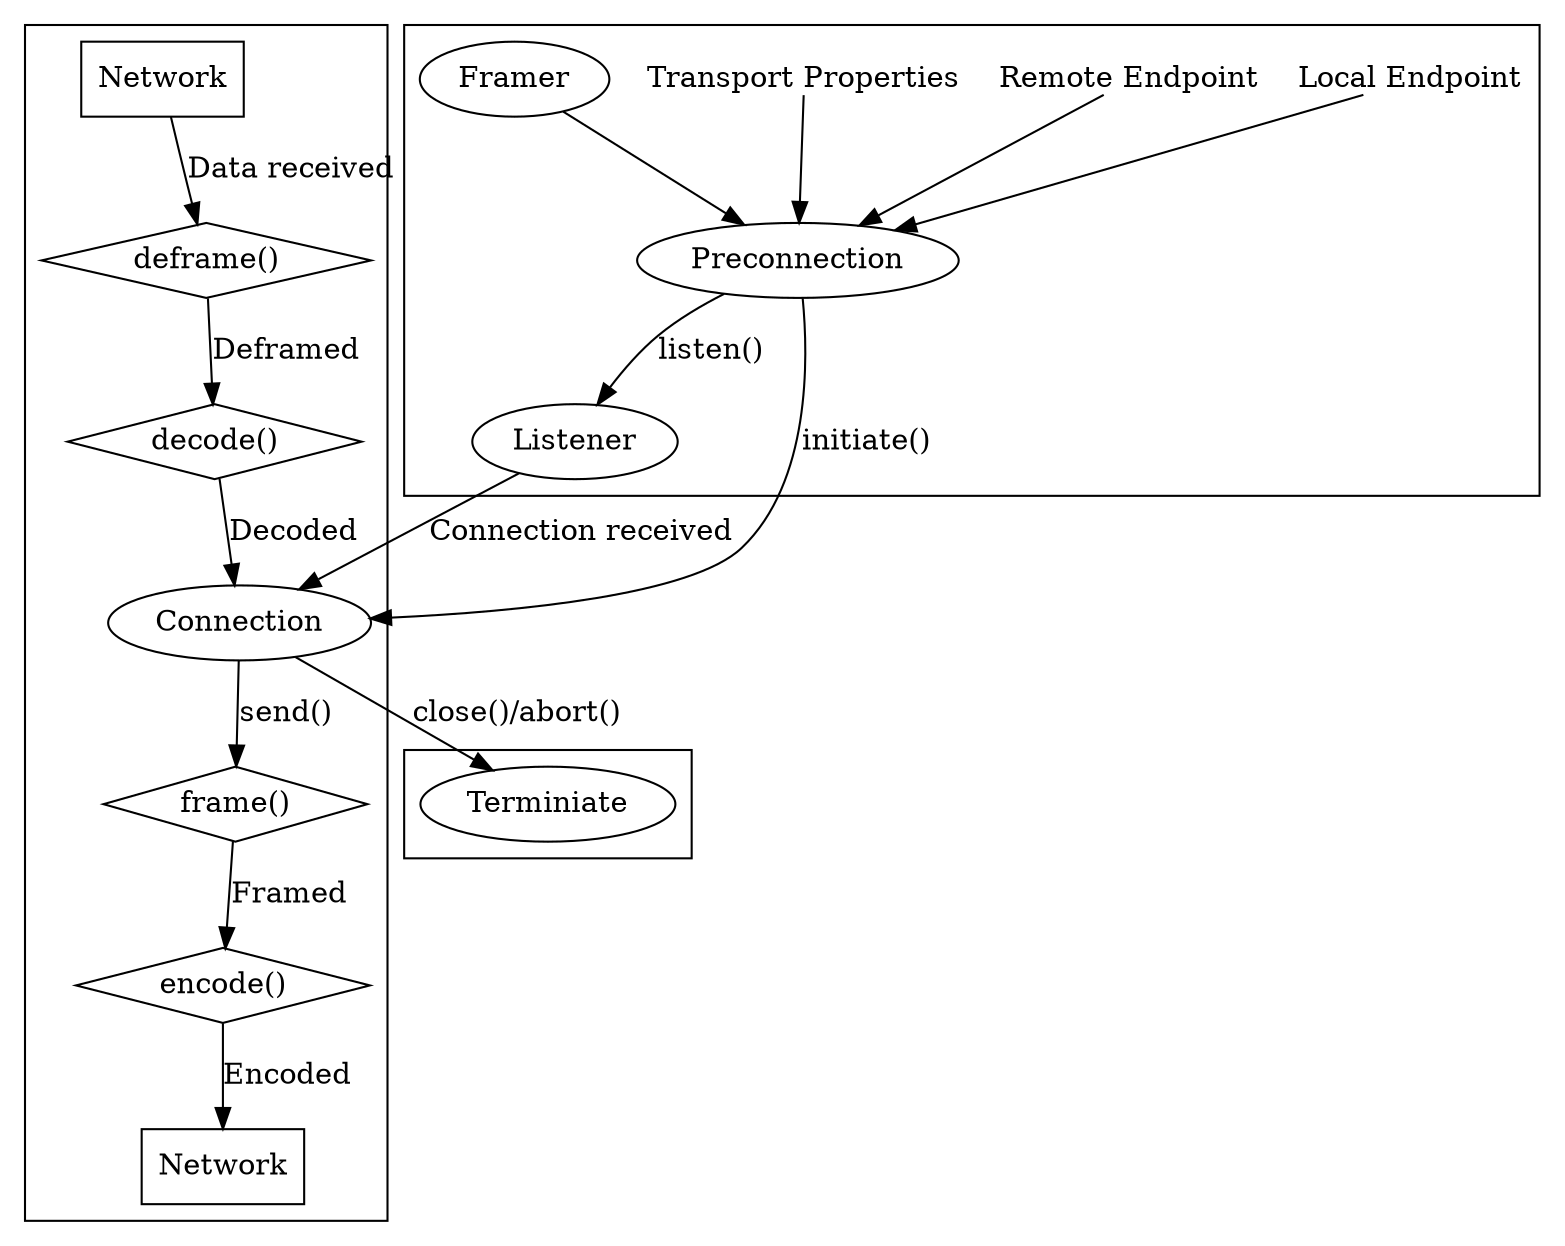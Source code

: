 digraph {
    subgraph cluster_pre {
        preconn [label=Preconnection];
        local [label="Local Endpoint", shape=plain];
        remote [label="Remote Endpoint", shape=plain];
        props [label="Transport Properties", shape=plain];
        framer [label=Framer];
        list [label=Listener];
    }

    subgraph cluster_estab {
        conn [label=Connection];
        frame [label="frame()", shape=diamond];
        deframe [label="deframe()", shape=diamond];
        encode [label="encode()", shape=diamond];
        decode [label="decode()", shape=diamond];
        net1 [label=Network, shape=box];
        net2 [label=Network, shape=box];
    }

    subgraph cluster_term {
        term [label=Terminiate];
    }

    local -> preconn;
    remote -> preconn;
    props -> preconn;
    framer -> preconn;
    preconn -> conn [label="initiate()"];
    preconn -> list [label="listen()"];
    list -> conn [label="Connection received"];
    conn -> frame [label="send()"];
    frame -> encode [label="Framed"];
    encode -> net1 [label="Encoded"];
    net2 -> deframe [label="Data received"];
    deframe -> decode [label="Deframed"];
    decode -> conn [label="Decoded"];
    conn -> term [label="close()/abort()"];
}